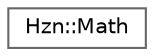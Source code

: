 digraph "Graphical Class Hierarchy"
{
 // LATEX_PDF_SIZE
  bgcolor="transparent";
  edge [fontname=Helvetica,fontsize=10,labelfontname=Helvetica,labelfontsize=10];
  node [fontname=Helvetica,fontsize=10,shape=box,height=0.2,width=0.4];
  rankdir="LR";
  Node0 [label="Hzn::Math",height=0.2,width=0.4,color="grey40", fillcolor="white", style="filled",URL="$class_hzn_1_1_math.html",tooltip=" "];
}
